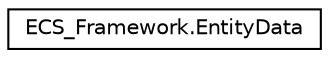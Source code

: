 digraph "Graphical Class Hierarchy"
{
 // LATEX_PDF_SIZE
  edge [fontname="Helvetica",fontsize="10",labelfontname="Helvetica",labelfontsize="10"];
  node [fontname="Helvetica",fontsize="10",shape=record];
  rankdir="LR";
  Node0 [label="ECS_Framework.EntityData",height=0.2,width=0.4,color="black", fillcolor="white", style="filled",URL="$structECS__Framework_1_1EntityData.html",tooltip="A struct that contains the most commonly used components."];
}
